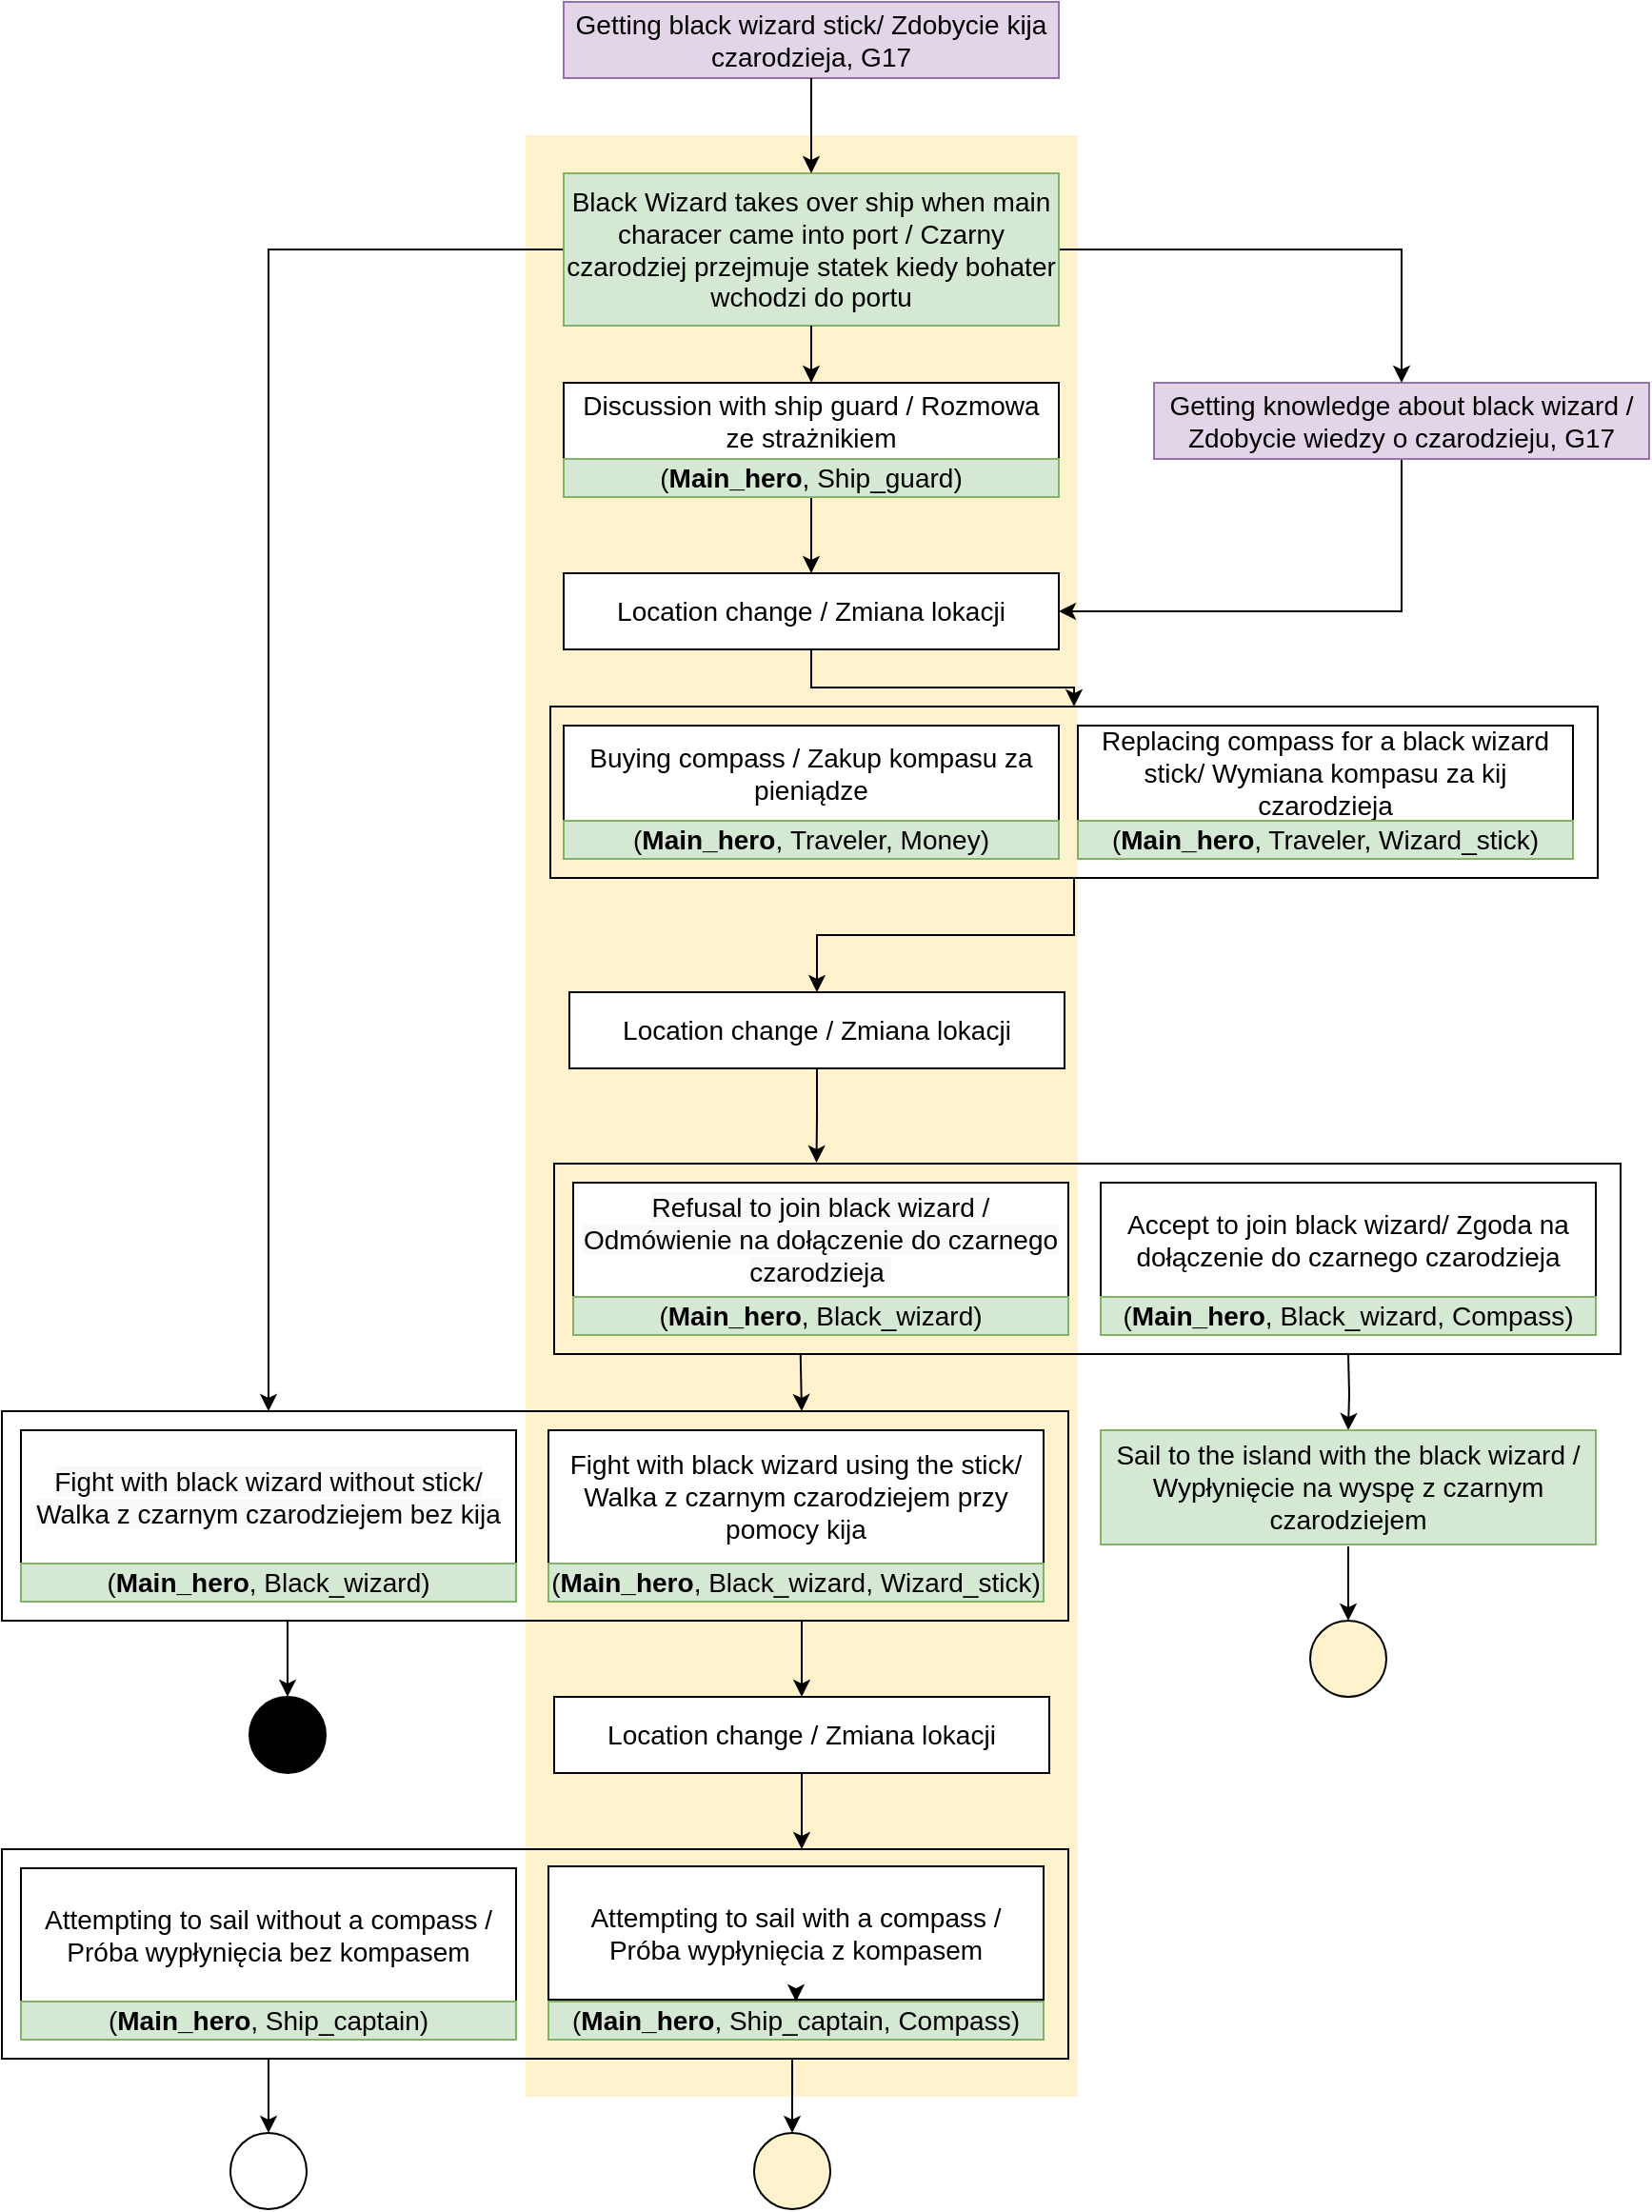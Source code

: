 <mxfile version="16.2.6" type="device"><diagram id="JUIe99RaXZnTiBBMId6_" name="Page-1"><mxGraphModel dx="918" dy="4185" grid="1" gridSize="10" guides="1" tooltips="1" connect="1" arrows="1" fold="1" page="1" pageScale="1" pageWidth="2339" pageHeight="3300" math="0" shadow="0"><root><mxCell id="0"/><mxCell id="1" parent="0"/><mxCell id="6ssIoBOc6qYWrYEqaU_J-1" value="" style="rounded=0;whiteSpace=wrap;html=1;fillColor=#fff2cc;fontFamily=Helvetica;fontSize=14;strokeColor=none;" parent="1" vertex="1"><mxGeometry x="460" y="-3180" width="290" height="1030" as="geometry"/></mxCell><mxCell id="3eL0S95hv30FIU-_vPZg-2" value="&lt;font style=&quot;font-size: 14px&quot;&gt;Getting black wizard stick/ Zdobycie kija czarodzieja, G17&lt;/font&gt;" style="rounded=0;whiteSpace=wrap;html=1;strokeColor=#9673a6;fillColor=#e1d5e7;" parent="1" vertex="1"><mxGeometry x="480" y="-3250" width="260" height="40" as="geometry"/></mxCell><mxCell id="1r0AxIOJ8wrqg4vT5cxQ-17" style="edgeStyle=orthogonalEdgeStyle;rounded=0;orthogonalLoop=1;jettySize=auto;html=1;exitX=0.5;exitY=1;exitDx=0;exitDy=0;entryX=1;entryY=0.5;entryDx=0;entryDy=0;" edge="1" parent="1" source="ufufVObrW8CTADVqrJGx-1" target="ZIhdXNscRNdTgrio2IBK-1"><mxGeometry relative="1" as="geometry"/></mxCell><mxCell id="ufufVObrW8CTADVqrJGx-1" value="&lt;font style=&quot;font-size: 14px&quot;&gt;Getting knowledge about black wizard / Zdobycie wiedzy o czarodzieju, G17&lt;/font&gt;" style="rounded=0;whiteSpace=wrap;html=1;strokeColor=#9673a6;fillColor=#e1d5e7;" parent="1" vertex="1"><mxGeometry x="790" y="-3050" width="260" height="40" as="geometry"/></mxCell><mxCell id="1r0AxIOJ8wrqg4vT5cxQ-10" style="edgeStyle=orthogonalEdgeStyle;rounded=0;orthogonalLoop=1;jettySize=auto;html=1;exitX=1;exitY=0.5;exitDx=0;exitDy=0;entryX=0.5;entryY=0;entryDx=0;entryDy=0;" edge="1" parent="1" source="iC4ka-_rJEcCQ6Xw9VPW-1" target="ufufVObrW8CTADVqrJGx-1"><mxGeometry relative="1" as="geometry"/></mxCell><mxCell id="1r0AxIOJ8wrqg4vT5cxQ-13" style="edgeStyle=orthogonalEdgeStyle;rounded=0;orthogonalLoop=1;jettySize=auto;html=1;exitX=0;exitY=0.5;exitDx=0;exitDy=0;entryX=0.25;entryY=0;entryDx=0;entryDy=0;" edge="1" parent="1" source="iC4ka-_rJEcCQ6Xw9VPW-1" target="Zl7LZCgxTLRb8pQttS_V-1"><mxGeometry relative="1" as="geometry"/></mxCell><mxCell id="iC4ka-_rJEcCQ6Xw9VPW-1" value="&lt;span style=&quot;font-family: &amp;#34;arial&amp;#34; ; font-size: 14px&quot;&gt;Black Wizard takes over ship when main characer came into port / Czarny czarodziej przejmuje statek kiedy bohater wchodzi do portu&lt;/span&gt;" style="rounded=0;whiteSpace=wrap;html=1;sketch=0;fillColor=#d5e8d4;strokeColor=#82b366;align=center;" parent="1" vertex="1"><mxGeometry x="480" y="-3160" width="260" height="80" as="geometry"/></mxCell><mxCell id="CBUeyCIiHJk4OpSg9vcD-1" value="&lt;font face=&quot;arial&quot;&gt;&lt;span style=&quot;font-size: 14px&quot;&gt;Discussion with ship guard / Rozmowa ze strażnikiem&lt;/span&gt;&lt;br&gt;&lt;/font&gt;" style="rounded=0;whiteSpace=wrap;html=1;fillColor=#ffffff;fontSize=14;" parent="1" vertex="1"><mxGeometry x="480" y="-3050" width="260" height="40" as="geometry"/></mxCell><mxCell id="1r0AxIOJ8wrqg4vT5cxQ-16" style="edgeStyle=orthogonalEdgeStyle;rounded=0;orthogonalLoop=1;jettySize=auto;html=1;exitX=0.5;exitY=1;exitDx=0;exitDy=0;entryX=0.5;entryY=0;entryDx=0;entryDy=0;" edge="1" parent="1" source="CBUeyCIiHJk4OpSg9vcD-2" target="ZIhdXNscRNdTgrio2IBK-1"><mxGeometry relative="1" as="geometry"/></mxCell><mxCell id="CBUeyCIiHJk4OpSg9vcD-2" value="&lt;font face=&quot;arial&quot;&gt;&lt;span style=&quot;font-size: 14px&quot;&gt;(&lt;/span&gt;&lt;/font&gt;&lt;span style=&quot;font-family: &amp;#34;arial&amp;#34; ; font-size: 14px&quot;&gt;&lt;b&gt;Main_hero&lt;/b&gt;, Ship_guard&lt;/span&gt;&lt;font face=&quot;arial&quot;&gt;&lt;span style=&quot;font-size: 14px&quot;&gt;)&lt;/span&gt;&lt;/font&gt;" style="rounded=0;whiteSpace=wrap;html=1;sketch=0;fillColor=#d5e8d4;strokeColor=#82b366;align=center;" parent="1" vertex="1"><mxGeometry x="480" y="-3010" width="260" height="20" as="geometry"/></mxCell><mxCell id="CBUeyCIiHJk4OpSg9vcD-3" style="rounded=0;orthogonalLoop=1;jettySize=auto;html=1;exitX=0.25;exitY=1;exitDx=0;exitDy=0;entryX=0.25;entryY=0;entryDx=0;entryDy=0;fontSize=14;" parent="1" source="CBUeyCIiHJk4OpSg9vcD-1" target="CBUeyCIiHJk4OpSg9vcD-2" edge="1"><mxGeometry relative="1" as="geometry"><mxPoint x="555" y="-3040" as="sourcePoint"/><mxPoint x="835" y="-2869" as="targetPoint"/></mxGeometry></mxCell><mxCell id="2wrk7SRzFRKvGeMuATV7-3" style="rounded=0;orthogonalLoop=1;jettySize=auto;html=1;exitX=0.25;exitY=1;exitDx=0;exitDy=0;entryX=0.25;entryY=0;entryDx=0;entryDy=0;fontSize=14;" parent="1" edge="1"><mxGeometry relative="1" as="geometry"><mxPoint x="548" y="-3030" as="sourcePoint"/><mxPoint x="548" y="-3030" as="targetPoint"/></mxGeometry></mxCell><mxCell id="JMDKY-fmRvfE_yuMLyGS-4" value="" style="endArrow=classic;html=1;rounded=0;entryX=0.5;entryY=0;entryDx=0;entryDy=0;" parent="1" target="iC4ka-_rJEcCQ6Xw9VPW-1" edge="1"><mxGeometry width="50" height="50" relative="1" as="geometry"><mxPoint x="610" y="-3210" as="sourcePoint"/><mxPoint x="630" y="-2900" as="targetPoint"/></mxGeometry></mxCell><mxCell id="JMDKY-fmRvfE_yuMLyGS-5" value="" style="endArrow=classic;html=1;rounded=0;entryX=0.5;entryY=0;entryDx=0;entryDy=0;exitX=0.5;exitY=1;exitDx=0;exitDy=0;" parent="1" target="CBUeyCIiHJk4OpSg9vcD-1" edge="1" source="iC4ka-_rJEcCQ6Xw9VPW-1"><mxGeometry width="50" height="50" relative="1" as="geometry"><mxPoint x="610" y="-3060" as="sourcePoint"/><mxPoint x="620" y="-3120" as="targetPoint"/></mxGeometry></mxCell><mxCell id="1r0AxIOJ8wrqg4vT5cxQ-1" style="edgeStyle=orthogonalEdgeStyle;rounded=0;orthogonalLoop=1;jettySize=auto;html=1;exitX=0.5;exitY=1;exitDx=0;exitDy=0;entryX=0.5;entryY=0;entryDx=0;entryDy=0;" edge="1" parent="1" source="ZIhdXNscRNdTgrio2IBK-1" target="h1MI7B73lOjZTROLdxvK-1"><mxGeometry relative="1" as="geometry"/></mxCell><mxCell id="ZIhdXNscRNdTgrio2IBK-1" value="&lt;span id=&quot;docs-internal-guid-4cfbbf0f-7fff-1ddc-6e00-4f36d3d0db7e&quot;&gt;&lt;span style=&quot;background-color: transparent ; vertical-align: baseline&quot;&gt;&lt;font&gt;&lt;font face=&quot;arial&quot;&gt;&lt;span style=&quot;font-size: 14px&quot;&gt;Location change / Zmiana lokacji&lt;/span&gt;&lt;/font&gt;&lt;br&gt;&lt;/font&gt;&lt;/span&gt;&lt;/span&gt;" style="rounded=0;whiteSpace=wrap;html=1;align=center;" parent="1" vertex="1"><mxGeometry x="480" y="-2950" width="260" height="40" as="geometry"/></mxCell><mxCell id="ykdbTU9exdxIuXBFj9h4-3" style="edgeStyle=orthogonalEdgeStyle;rounded=0;orthogonalLoop=1;jettySize=auto;html=1;exitX=0.5;exitY=1;exitDx=0;exitDy=0;entryX=0.5;entryY=0;entryDx=0;entryDy=0;" parent="1" source="h1MI7B73lOjZTROLdxvK-1" target="v_aaNzuPuVtvfUUyjHC7-1" edge="1"><mxGeometry relative="1" as="geometry"/></mxCell><mxCell id="h1MI7B73lOjZTROLdxvK-1" value="" style="rounded=0;whiteSpace=wrap;html=1;strokeColor=#000000;fontFamily=Helvetica;fontSize=14;fillColor=none;" parent="1" vertex="1"><mxGeometry x="473" y="-2880" width="550" height="90" as="geometry"/></mxCell><mxCell id="h1MI7B73lOjZTROLdxvK-2" value="&lt;div style=&quot;&quot;&gt;&lt;span&gt;Replacing compass for a black wizard stick/ Wymiana kompasu za kij czarodzieja&lt;/span&gt;&lt;/div&gt;" style="rounded=0;whiteSpace=wrap;html=1;fontSize=14;fontFamily=Helvetica;align=center;" parent="1" vertex="1"><mxGeometry x="750" y="-2870" width="260" height="50" as="geometry"/></mxCell><mxCell id="h1MI7B73lOjZTROLdxvK-3" value="&lt;font&gt;Buying compass / Zakup kompasu za pieniądze&lt;br style=&quot;font-size: 14px&quot;&gt;&lt;/font&gt;" style="rounded=0;whiteSpace=wrap;html=1;fontSize=14;fontFamily=Helvetica;" parent="1" vertex="1"><mxGeometry x="480" y="-2870" width="260" height="50" as="geometry"/></mxCell><mxCell id="h1MI7B73lOjZTROLdxvK-4" value="&lt;span style=&quot;font-family: &amp;#34;arial&amp;#34;&quot;&gt;(&lt;/span&gt;&lt;span style=&quot;font-family: &amp;#34;arial&amp;#34;&quot;&gt;&lt;b&gt;Main_hero&lt;/b&gt;,&amp;nbsp;&lt;/span&gt;&lt;span style=&quot;font-family: &amp;#34;arial&amp;#34;&quot;&gt;Traveler, Money)&lt;/span&gt;" style="rounded=0;whiteSpace=wrap;html=1;sketch=0;fillColor=#d5e8d4;strokeColor=#82b366;align=center;fontSize=14;fontFamily=Helvetica;" parent="1" vertex="1"><mxGeometry x="480" y="-2820" width="260" height="20" as="geometry"/></mxCell><mxCell id="h1MI7B73lOjZTROLdxvK-5" style="rounded=0;orthogonalLoop=1;jettySize=auto;html=1;exitX=0.75;exitY=1;exitDx=0;exitDy=0;fontSize=14;" parent="1" source="h1MI7B73lOjZTROLdxvK-3" target="h1MI7B73lOjZTROLdxvK-4" edge="1"><mxGeometry relative="1" as="geometry"><mxPoint x="778" y="-2809" as="sourcePoint"/><mxPoint x="801.689" y="-2775.495" as="targetPoint"/></mxGeometry></mxCell><mxCell id="h1MI7B73lOjZTROLdxvK-6" value="&lt;span style=&quot;font-family: &amp;#34;arial&amp;#34;&quot;&gt;(&lt;/span&gt;&lt;span style=&quot;font-family: &amp;#34;arial&amp;#34;&quot;&gt;&lt;b&gt;Main_hero&lt;/b&gt;, Traveler, Wizard_stick&lt;/span&gt;&lt;span style=&quot;font-family: &amp;#34;arial&amp;#34;&quot;&gt;)&lt;/span&gt;" style="rounded=0;whiteSpace=wrap;html=1;sketch=0;fillColor=#d5e8d4;strokeColor=#82b366;align=center;fontSize=14;fontFamily=Helvetica;" parent="1" vertex="1"><mxGeometry x="750" y="-2820" width="260" height="20" as="geometry"/></mxCell><mxCell id="h1MI7B73lOjZTROLdxvK-7" style="rounded=0;orthogonalLoop=1;jettySize=auto;html=1;fontSize=14;" parent="1" source="h1MI7B73lOjZTROLdxvK-2" target="h1MI7B73lOjZTROLdxvK-6" edge="1"><mxGeometry relative="1" as="geometry"><mxPoint x="1019.667" y="-2809" as="sourcePoint"/><mxPoint x="1057.0" y="-2781.0" as="targetPoint"/></mxGeometry></mxCell><mxCell id="1r0AxIOJ8wrqg4vT5cxQ-8" style="edgeStyle=orthogonalEdgeStyle;rounded=0;orthogonalLoop=1;jettySize=auto;html=1;exitX=0.5;exitY=1;exitDx=0;exitDy=0;entryX=0.246;entryY=-0.005;entryDx=0;entryDy=0;entryPerimeter=0;" edge="1" parent="1" source="v_aaNzuPuVtvfUUyjHC7-1" target="4udx_1XUjHnXzXAFPExe-1"><mxGeometry relative="1" as="geometry"/></mxCell><mxCell id="v_aaNzuPuVtvfUUyjHC7-1" value="&lt;span id=&quot;docs-internal-guid-4cfbbf0f-7fff-1ddc-6e00-4f36d3d0db7e&quot;&gt;&lt;span style=&quot;background-color: transparent ; vertical-align: baseline&quot;&gt;&lt;font&gt;&lt;font face=&quot;arial&quot;&gt;&lt;span style=&quot;font-size: 14px&quot;&gt;Location change / Zmiana lokacji&lt;/span&gt;&lt;/font&gt;&lt;br&gt;&lt;/font&gt;&lt;/span&gt;&lt;/span&gt;" style="rounded=0;whiteSpace=wrap;html=1;align=center;" parent="1" vertex="1"><mxGeometry x="483" y="-2730" width="260" height="40" as="geometry"/></mxCell><mxCell id="1r0AxIOJ8wrqg4vT5cxQ-37" style="edgeStyle=orthogonalEdgeStyle;rounded=0;orthogonalLoop=1;jettySize=auto;html=1;exitX=0.75;exitY=1;exitDx=0;exitDy=0;" edge="1" parent="1" source="Zl7LZCgxTLRb8pQttS_V-1" target="1r0AxIOJ8wrqg4vT5cxQ-36"><mxGeometry relative="1" as="geometry"/></mxCell><mxCell id="Zl7LZCgxTLRb8pQttS_V-1" value="" style="rounded=0;whiteSpace=wrap;html=1;strokeColor=#000000;fontFamily=Helvetica;fontSize=14;fillColor=none;" parent="1" vertex="1"><mxGeometry x="185" y="-2510" width="560" height="110" as="geometry"/></mxCell><mxCell id="Zl7LZCgxTLRb8pQttS_V-2" value="&lt;font&gt;Fight with black wizard using the stick/ Walka z czarnym czarodziejem przy pomocy kija&lt;br style=&quot;font-size: 14px&quot;&gt;&lt;/font&gt;" style="rounded=0;whiteSpace=wrap;html=1;fontSize=14;fontFamily=Helvetica;" parent="1" vertex="1"><mxGeometry x="472" y="-2500" width="260" height="70" as="geometry"/></mxCell><mxCell id="Zl7LZCgxTLRb8pQttS_V-3" value="&lt;span style=&quot;color: rgb(0 , 0 , 0) ; font-family: &amp;#34;helvetica&amp;#34; ; font-size: 14px ; font-style: normal ; font-weight: 400 ; letter-spacing: normal ; text-align: center ; text-indent: 0px ; text-transform: none ; word-spacing: 0px ; background-color: rgb(248 , 249 , 250) ; display: inline ; float: none&quot;&gt;Fight with black wizard without stick/ Walka z czarnym czarodziejem bez kija&lt;/span&gt;" style="rounded=0;whiteSpace=wrap;html=1;fontSize=14;fontFamily=Helvetica;" parent="1" vertex="1"><mxGeometry x="195" y="-2500" width="260" height="70" as="geometry"/></mxCell><mxCell id="Zl7LZCgxTLRb8pQttS_V-4" value="&lt;span style=&quot;font-family: &amp;#34;arial&amp;#34;&quot;&gt;(&lt;/span&gt;&lt;span style=&quot;font-family: &amp;#34;arial&amp;#34;&quot;&gt;&lt;b&gt;Main_hero&lt;/b&gt;, Black_wizard&lt;/span&gt;&lt;span style=&quot;font-family: &amp;#34;arial&amp;#34;&quot;&gt;)&lt;/span&gt;" style="rounded=0;whiteSpace=wrap;html=1;sketch=0;fillColor=#d5e8d4;strokeColor=#82b366;align=center;fontSize=14;fontFamily=Helvetica;" parent="1" vertex="1"><mxGeometry x="195" y="-2430" width="260" height="20" as="geometry"/></mxCell><mxCell id="Zl7LZCgxTLRb8pQttS_V-5" style="rounded=0;orthogonalLoop=1;jettySize=auto;html=1;exitX=0.75;exitY=1;exitDx=0;exitDy=0;fontSize=14;" parent="1" source="Zl7LZCgxTLRb8pQttS_V-3" target="Zl7LZCgxTLRb8pQttS_V-4" edge="1"><mxGeometry relative="1" as="geometry"><mxPoint x="650" y="-2429" as="sourcePoint"/><mxPoint x="673.689" y="-2395.495" as="targetPoint"/></mxGeometry></mxCell><mxCell id="Zl7LZCgxTLRb8pQttS_V-6" value="&lt;span style=&quot;font-family: &amp;#34;arial&amp;#34;&quot;&gt;(&lt;/span&gt;&lt;span style=&quot;font-family: &amp;#34;arial&amp;#34;&quot;&gt;&lt;b&gt;Main_hero&lt;/b&gt;, Black_wizard, Wizard_stick&lt;/span&gt;&lt;span style=&quot;font-family: &amp;#34;arial&amp;#34;&quot;&gt;)&lt;/span&gt;" style="rounded=0;whiteSpace=wrap;html=1;sketch=0;fillColor=#d5e8d4;strokeColor=#82b366;align=center;fontSize=14;fontFamily=Helvetica;" parent="1" vertex="1"><mxGeometry x="472" y="-2430" width="260" height="20" as="geometry"/></mxCell><mxCell id="Zl7LZCgxTLRb8pQttS_V-7" style="rounded=0;orthogonalLoop=1;jettySize=auto;html=1;fontSize=14;" parent="1" source="Zl7LZCgxTLRb8pQttS_V-2" target="Zl7LZCgxTLRb8pQttS_V-6" edge="1"><mxGeometry relative="1" as="geometry"><mxPoint x="891.667" y="-2429" as="sourcePoint"/><mxPoint x="929.0" y="-2401.0" as="targetPoint"/></mxGeometry></mxCell><mxCell id="1r0AxIOJ8wrqg4vT5cxQ-4" style="edgeStyle=orthogonalEdgeStyle;rounded=0;orthogonalLoop=1;jettySize=auto;html=1;exitX=0.231;exitY=0.996;exitDx=0;exitDy=0;entryX=0.75;entryY=0;entryDx=0;entryDy=0;exitPerimeter=0;" edge="1" parent="1" source="4udx_1XUjHnXzXAFPExe-1" target="Zl7LZCgxTLRb8pQttS_V-1"><mxGeometry relative="1" as="geometry"/></mxCell><mxCell id="4udx_1XUjHnXzXAFPExe-1" value="" style="rounded=0;whiteSpace=wrap;html=1;strokeColor=#000000;fontFamily=Helvetica;fontSize=14;fillColor=none;" parent="1" vertex="1"><mxGeometry x="475" y="-2640" width="560" height="100" as="geometry"/></mxCell><mxCell id="4udx_1XUjHnXzXAFPExe-2" value="&lt;font&gt;Accept to join black wizard/ Zgoda na dołączenie do czarnego czarodzieja&lt;br style=&quot;font-size: 14px&quot;&gt;&lt;/font&gt;" style="rounded=0;whiteSpace=wrap;html=1;fontSize=14;fontFamily=Helvetica;" parent="1" vertex="1"><mxGeometry x="762" y="-2630" width="260" height="60" as="geometry"/></mxCell><mxCell id="4udx_1XUjHnXzXAFPExe-3" value="&lt;span style=&quot;color: rgb(0 , 0 , 0) ; font-family: &amp;#34;helvetica&amp;#34; ; font-size: 14px ; font-style: normal ; font-weight: 400 ; letter-spacing: normal ; text-align: center ; text-indent: 0px ; text-transform: none ; word-spacing: 0px ; background-color: rgb(248 , 249 , 250) ; display: inline ; float: none&quot;&gt;Refusal to join black wizard / Odmówienie na dołączenie do czarnego czarodzieja&lt;span&gt;&amp;nbsp;&lt;/span&gt;&lt;/span&gt;" style="rounded=0;whiteSpace=wrap;html=1;fontSize=14;fontFamily=Helvetica;" parent="1" vertex="1"><mxGeometry x="485" y="-2630" width="260" height="60" as="geometry"/></mxCell><mxCell id="4udx_1XUjHnXzXAFPExe-4" value="&lt;span style=&quot;font-family: &amp;#34;arial&amp;#34;&quot;&gt;(&lt;/span&gt;&lt;span style=&quot;font-family: &amp;#34;arial&amp;#34;&quot;&gt;&lt;b&gt;Main_hero&lt;/b&gt;, Black_wizard&lt;/span&gt;&lt;span style=&quot;font-family: &amp;#34;arial&amp;#34;&quot;&gt;)&lt;/span&gt;" style="rounded=0;whiteSpace=wrap;html=1;sketch=0;fillColor=#d5e8d4;strokeColor=#82b366;align=center;fontSize=14;fontFamily=Helvetica;" parent="1" vertex="1"><mxGeometry x="485" y="-2570" width="260" height="20" as="geometry"/></mxCell><mxCell id="4udx_1XUjHnXzXAFPExe-5" style="rounded=0;orthogonalLoop=1;jettySize=auto;html=1;exitX=0.75;exitY=1;exitDx=0;exitDy=0;fontSize=14;" parent="1" source="4udx_1XUjHnXzXAFPExe-3" target="4udx_1XUjHnXzXAFPExe-4" edge="1"><mxGeometry relative="1" as="geometry"><mxPoint x="940" y="-2569" as="sourcePoint"/><mxPoint x="963.689" y="-2535.495" as="targetPoint"/></mxGeometry></mxCell><mxCell id="1r0AxIOJ8wrqg4vT5cxQ-6" style="edgeStyle=orthogonalEdgeStyle;rounded=0;orthogonalLoop=1;jettySize=auto;html=1;entryX=0.5;entryY=0;entryDx=0;entryDy=0;" edge="1" parent="1" target="1r0AxIOJ8wrqg4vT5cxQ-5"><mxGeometry relative="1" as="geometry"><mxPoint x="892" y="-2540" as="sourcePoint"/></mxGeometry></mxCell><mxCell id="4udx_1XUjHnXzXAFPExe-6" value="(&lt;b style=&quot;font-family: &amp;#34;arial&amp;#34;&quot;&gt;Main_hero&lt;/b&gt;&lt;span style=&quot;font-family: &amp;#34;arial&amp;#34;&quot;&gt;, Black_wizard, Compass&lt;/span&gt;)" style="rounded=0;whiteSpace=wrap;html=1;sketch=0;fillColor=#d5e8d4;strokeColor=#82b366;align=center;fontSize=14;fontFamily=Helvetica;" parent="1" vertex="1"><mxGeometry x="762" y="-2570" width="260" height="20" as="geometry"/></mxCell><mxCell id="4udx_1XUjHnXzXAFPExe-7" style="rounded=0;orthogonalLoop=1;jettySize=auto;html=1;fontSize=14;" parent="1" source="4udx_1XUjHnXzXAFPExe-2" target="4udx_1XUjHnXzXAFPExe-6" edge="1"><mxGeometry relative="1" as="geometry"><mxPoint x="1181.667" y="-2569" as="sourcePoint"/><mxPoint x="1219.0" y="-2541.0" as="targetPoint"/></mxGeometry></mxCell><mxCell id="juHRSvs4YlUHAhezM2ZO-1" style="rounded=0;orthogonalLoop=1;jettySize=auto;html=1;fontSize=14;" parent="1" target="juHRSvs4YlUHAhezM2ZO-2" edge="1"><mxGeometry relative="1" as="geometry"><mxPoint x="335" y="-2400" as="sourcePoint"/></mxGeometry></mxCell><mxCell id="juHRSvs4YlUHAhezM2ZO-2" value="" style="ellipse;whiteSpace=wrap;html=1;aspect=fixed;fontSize=14;align=center;fillColor=#000000;" parent="1" vertex="1"><mxGeometry x="315" y="-2360" width="40" height="40" as="geometry"/></mxCell><mxCell id="RmtvEg6lQUHxPJLTKj9z-1" value="" style="ellipse;whiteSpace=wrap;html=1;aspect=fixed;fontSize=14;align=center;fillColor=#fff2cc;strokeWidth=1;" parent="1" vertex="1"><mxGeometry x="872" y="-2400" width="40" height="40" as="geometry"/></mxCell><mxCell id="RmtvEg6lQUHxPJLTKj9z-2" value="" style="endArrow=classic;html=1;fontFamily=Helvetica;fontSize=14;exitX=0.5;exitY=1;exitDx=0;exitDy=0;entryX=0.5;entryY=0;entryDx=0;entryDy=0;strokeWidth=1;" parent="1" target="RmtvEg6lQUHxPJLTKj9z-1" edge="1"><mxGeometry width="50" height="50" relative="1" as="geometry"><mxPoint x="892" y="-2439" as="sourcePoint"/><mxPoint x="842" y="-2569" as="targetPoint"/></mxGeometry></mxCell><mxCell id="RmtvEg6lQUHxPJLTKj9z-3" value="" style="ellipse;whiteSpace=wrap;html=1;aspect=fixed;fontSize=14;align=center;fillColor=#fff2cc;strokeWidth=1;" parent="1" vertex="1"><mxGeometry x="580" y="-2131" width="40" height="40" as="geometry"/></mxCell><mxCell id="RmtvEg6lQUHxPJLTKj9z-4" value="" style="endArrow=classic;html=1;fontFamily=Helvetica;fontSize=14;exitX=0.5;exitY=1;exitDx=0;exitDy=0;entryX=0.5;entryY=0;entryDx=0;entryDy=0;strokeWidth=1;" parent="1" target="RmtvEg6lQUHxPJLTKj9z-3" edge="1"><mxGeometry width="50" height="50" relative="1" as="geometry"><mxPoint x="600" y="-2170" as="sourcePoint"/><mxPoint x="550" y="-2300" as="targetPoint"/></mxGeometry></mxCell><mxCell id="1r0AxIOJ8wrqg4vT5cxQ-5" value="&lt;font face=&quot;arial&quot;&gt;&lt;span style=&quot;font-size: 14px&quot;&gt;Sail to the island with the black wizard&amp;nbsp;/ Wypłynięcie na wyspę z czarnym czarodziejem&lt;/span&gt;&lt;/font&gt;" style="rounded=0;whiteSpace=wrap;html=1;sketch=0;fillColor=#d5e8d4;strokeColor=#82b366;align=center;" vertex="1" parent="1"><mxGeometry x="762" y="-2500" width="260" height="60" as="geometry"/></mxCell><mxCell id="1r0AxIOJ8wrqg4vT5cxQ-18" value="" style="rounded=0;whiteSpace=wrap;html=1;strokeColor=#000000;fontFamily=Helvetica;fontSize=14;fillColor=none;" vertex="1" parent="1"><mxGeometry x="185" y="-2280" width="560" height="110" as="geometry"/></mxCell><mxCell id="1r0AxIOJ8wrqg4vT5cxQ-19" value="&lt;font&gt;Attempting to sail with a compass&amp;nbsp;/ Próba&amp;nbsp;&lt;span style=&quot;font-family: &amp;#34;helvetica&amp;#34;&quot;&gt;wypłynięcia&amp;nbsp;&lt;/span&gt;z kompasem&lt;br style=&quot;font-size: 14px&quot;&gt;&lt;/font&gt;" style="rounded=0;whiteSpace=wrap;html=1;fontSize=14;fontFamily=Helvetica;" vertex="1" parent="1"><mxGeometry x="472" y="-2271" width="260" height="70" as="geometry"/></mxCell><mxCell id="1r0AxIOJ8wrqg4vT5cxQ-20" value="Attempting to sail without a compass&amp;nbsp;/ Próba&amp;nbsp;&lt;span style=&quot;font-family: &amp;#34;helvetica&amp;#34;&quot;&gt;wypłynięcia&amp;nbsp;&lt;/span&gt;bez kompasem" style="rounded=0;whiteSpace=wrap;html=1;fontSize=14;fontFamily=Helvetica;" vertex="1" parent="1"><mxGeometry x="195" y="-2270" width="260" height="70" as="geometry"/></mxCell><mxCell id="1r0AxIOJ8wrqg4vT5cxQ-21" value="&lt;span style=&quot;font-family: &amp;#34;arial&amp;#34;&quot;&gt;(&lt;/span&gt;&lt;span style=&quot;font-family: &amp;#34;arial&amp;#34;&quot;&gt;&lt;b&gt;Main_hero&lt;/b&gt;, Ship_captain&lt;/span&gt;&lt;span style=&quot;font-family: &amp;#34;arial&amp;#34;&quot;&gt;)&lt;/span&gt;" style="rounded=0;whiteSpace=wrap;html=1;sketch=0;fillColor=#d5e8d4;strokeColor=#82b366;align=center;fontSize=14;fontFamily=Helvetica;" vertex="1" parent="1"><mxGeometry x="195" y="-2200" width="260" height="20" as="geometry"/></mxCell><mxCell id="1r0AxIOJ8wrqg4vT5cxQ-22" style="rounded=0;orthogonalLoop=1;jettySize=auto;html=1;exitX=0.75;exitY=1;exitDx=0;exitDy=0;fontSize=14;" edge="1" parent="1" source="1r0AxIOJ8wrqg4vT5cxQ-20" target="1r0AxIOJ8wrqg4vT5cxQ-21"><mxGeometry relative="1" as="geometry"><mxPoint x="650" y="-2199" as="sourcePoint"/><mxPoint x="673.689" y="-2165.495" as="targetPoint"/></mxGeometry></mxCell><mxCell id="1r0AxIOJ8wrqg4vT5cxQ-23" value="&lt;span style=&quot;font-family: &amp;#34;arial&amp;#34;&quot;&gt;(&lt;/span&gt;&lt;span style=&quot;font-family: &amp;#34;arial&amp;#34;&quot;&gt;&lt;b&gt;Main_hero&lt;/b&gt;, Ship_captain, Compass&lt;/span&gt;&lt;span style=&quot;font-family: &amp;#34;arial&amp;#34;&quot;&gt;)&lt;/span&gt;" style="rounded=0;whiteSpace=wrap;html=1;sketch=0;fillColor=#d5e8d4;strokeColor=#82b366;align=center;fontSize=14;fontFamily=Helvetica;" vertex="1" parent="1"><mxGeometry x="472" y="-2200" width="260" height="20" as="geometry"/></mxCell><mxCell id="1r0AxIOJ8wrqg4vT5cxQ-24" style="rounded=0;orthogonalLoop=1;jettySize=auto;html=1;fontSize=14;" edge="1" parent="1" source="1r0AxIOJ8wrqg4vT5cxQ-19" target="1r0AxIOJ8wrqg4vT5cxQ-23"><mxGeometry relative="1" as="geometry"><mxPoint x="891.667" y="-2199" as="sourcePoint"/><mxPoint x="929.0" y="-2171.0" as="targetPoint"/></mxGeometry></mxCell><mxCell id="1r0AxIOJ8wrqg4vT5cxQ-27" value="" style="ellipse;whiteSpace=wrap;html=1;aspect=fixed;fontSize=14;align=center;fillColor=default;strokeWidth=1;" vertex="1" parent="1"><mxGeometry x="305" y="-2131" width="40" height="40" as="geometry"/></mxCell><mxCell id="1r0AxIOJ8wrqg4vT5cxQ-28" value="" style="endArrow=classic;html=1;fontFamily=Helvetica;fontSize=14;exitX=0.5;exitY=1;exitDx=0;exitDy=0;entryX=0.5;entryY=0;entryDx=0;entryDy=0;strokeWidth=1;" edge="1" parent="1" target="1r0AxIOJ8wrqg4vT5cxQ-27"><mxGeometry width="50" height="50" relative="1" as="geometry"><mxPoint x="325" y="-2170" as="sourcePoint"/><mxPoint x="275" y="-2300" as="targetPoint"/></mxGeometry></mxCell><mxCell id="1r0AxIOJ8wrqg4vT5cxQ-38" style="edgeStyle=orthogonalEdgeStyle;rounded=0;orthogonalLoop=1;jettySize=auto;html=1;exitX=0.5;exitY=1;exitDx=0;exitDy=0;" edge="1" parent="1" source="1r0AxIOJ8wrqg4vT5cxQ-36"><mxGeometry relative="1" as="geometry"><mxPoint x="605" y="-2280" as="targetPoint"/></mxGeometry></mxCell><mxCell id="1r0AxIOJ8wrqg4vT5cxQ-36" value="&lt;span id=&quot;docs-internal-guid-4cfbbf0f-7fff-1ddc-6e00-4f36d3d0db7e&quot;&gt;&lt;span style=&quot;background-color: transparent ; vertical-align: baseline&quot;&gt;&lt;font&gt;&lt;font face=&quot;arial&quot;&gt;&lt;span style=&quot;font-size: 14px&quot;&gt;Location change / Zmiana lokacji&lt;/span&gt;&lt;/font&gt;&lt;br&gt;&lt;/font&gt;&lt;/span&gt;&lt;/span&gt;" style="rounded=0;whiteSpace=wrap;html=1;align=center;" vertex="1" parent="1"><mxGeometry x="475" y="-2360" width="260" height="40" as="geometry"/></mxCell></root></mxGraphModel></diagram></mxfile>